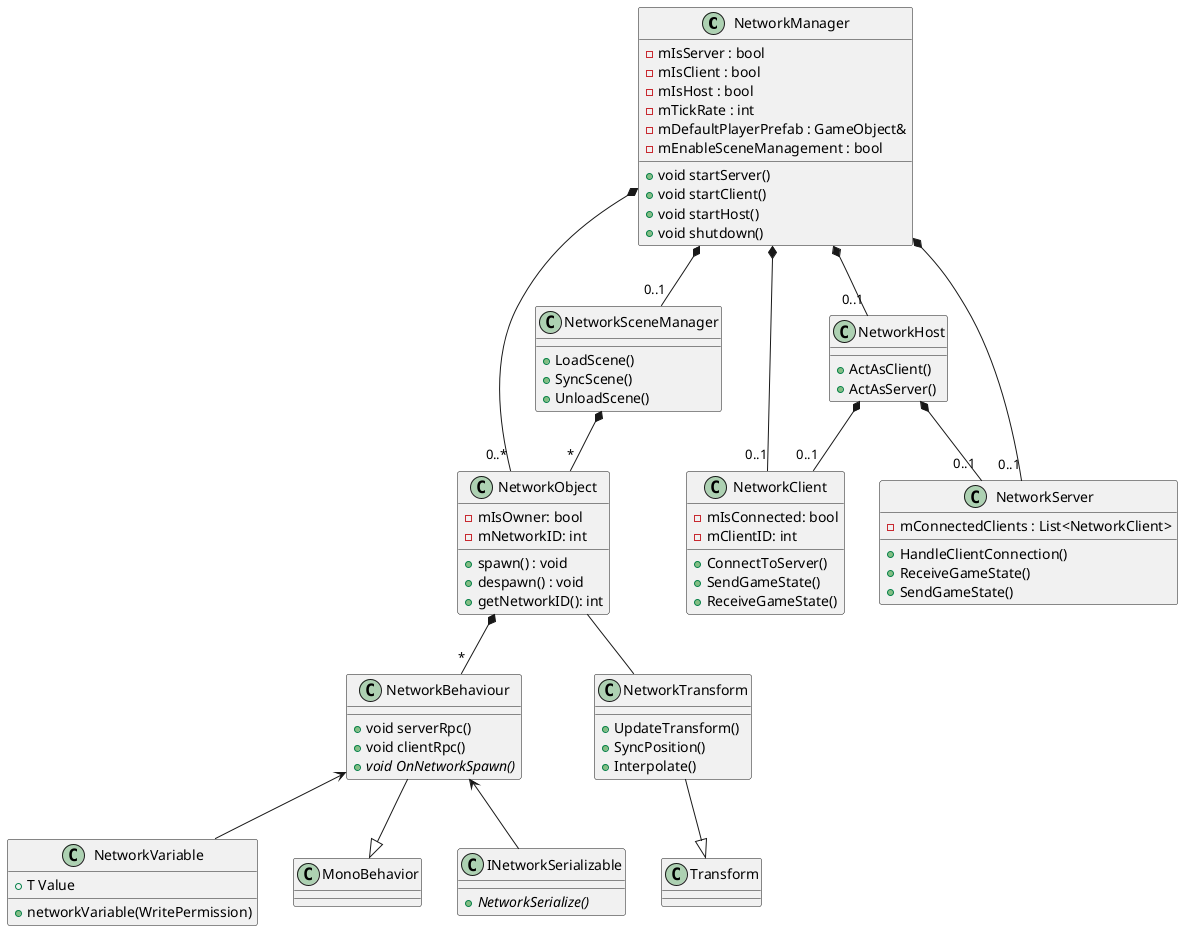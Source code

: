 @startuml

class NetworkManager {
    
    
    + void startServer()
    + void startClient()
    + void startHost()
    + void shutdown()


    - mIsServer : bool
    - mIsClient : bool
    - mIsHost : bool
    - mTickRate : int
    - mDefaultPlayerPrefab : GameObject&
    - mEnableSceneManagement : bool
}

class NetworkObject {
    + spawn() : void
    + despawn() : void
    + getNetworkID(): int

    - mIsOwner: bool
    - mNetworkID: int
}

class NetworkBehaviour {
    +void serverRpc()
    +void clientRpc()
    + {abstract} void OnNetworkSpawn()
    
}

' Template class for network variables
class NetworkVariable{
    + networkVariable(WritePermission)
    + T Value
    
}

class MonoBehavior{}

' Maybe not needed
class NetworkTransform {
    + UpdateTransform()
    + SyncPosition()
    + Interpolate()
}

class Transform{}

class NetworkClient {
    + ConnectToServer()
    + SendGameState()
    + ReceiveGameState()

    - mIsConnected: bool
    - mClientID: int
}

class NetworkServer {
    + HandleClientConnection()
    + ReceiveGameState()
    + SendGameState()

    - mConnectedClients : List<NetworkClient>
}

class NetworkHost {
    + ActAsClient()
    + ActAsServer()
}

' class NetworkMessage {
'     + Serialize()
'     + Deserialize()
'     + SendMessage()
'     - mMessageType: string
' }

class NetworkSceneManager {
    + LoadScene()
    + SyncScene()
    + UnloadScene()
}

' class NetworkInputManager {
'     + CaptureInput()
'     + SendInput()
'     + ApplyInputPrediction()
' }

' class NetworkReplicationManager {
'     + ReplicateObjectState()
'     + SyncWithClients()
'     + ApplyInterpolation()
' }

' class AuthorityManager {
'     + AssignAuthority()
'     + RequestControl()
'     - mObjectAuthority: string
' }

class INetworkSerializable {
    + {abstract} NetworkSerialize()
    ' + Deserialize()
}

NetworkManager *-- "0..1"NetworkClient
NetworkManager *-- "0..1"NetworkServer
NetworkManager *-- "0..1"NetworkHost
NetworkManager *-- "0..1"NetworkSceneManager
NetworkManager *-- "0..*" NetworkObject
' NetworkManager <-- AuthorityManager

NetworkObject *-- "*" NetworkBehaviour
NetworkObject -- NetworkTransform

NetworkBehaviour --|> MonoBehavior
NetworkBehaviour <-- NetworkVariable
NetworkBehaviour <-- INetworkSerializable

NetworkTransform --|> Transform

' NetworkClient --> NetworkInputManager
' NetworkClient --> NetworkMessage
' NetworkClient --> NetworkReplicationManager

' NetworkServer --> NetworkMessage
' NetworkServer --> NetworkReplicationManager


NetworkHost *-- "0..1"NetworkServer
NetworkHost *-- "0..1"NetworkClient

' AuthorityManager <-- NetworkObject
NetworkSceneManager *-- "*" NetworkObject

@enduml
